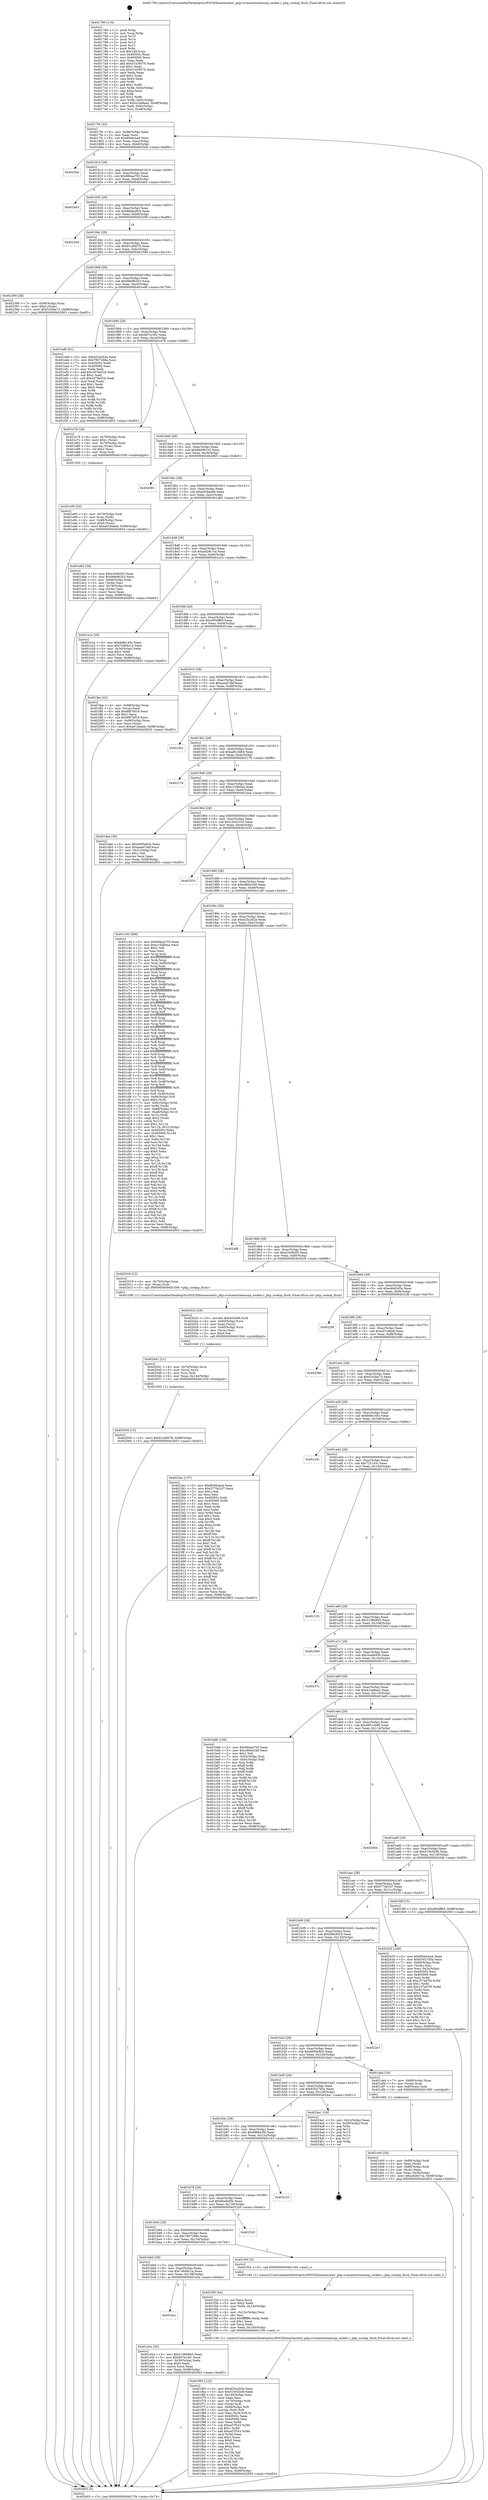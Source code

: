 digraph "0x401780" {
  label = "0x401780 (/mnt/c/Users/mathe/Desktop/tcc/POCII/binaries/extr_php-srcmainstreamsxp_socket.c_php_sockop_flush_Final-ollvm.out::main(0))"
  labelloc = "t"
  node[shape=record]

  Entry [label="",width=0.3,height=0.3,shape=circle,fillcolor=black,style=filled]
  "0x4017f4" [label="{
     0x4017f4 [32]\l
     | [instrs]\l
     &nbsp;&nbsp;0x4017f4 \<+6\>: mov -0x98(%rbp),%eax\l
     &nbsp;&nbsp;0x4017fa \<+2\>: mov %eax,%ecx\l
     &nbsp;&nbsp;0x4017fc \<+6\>: sub $0x8046cba4,%ecx\l
     &nbsp;&nbsp;0x401802 \<+6\>: mov %eax,-0xac(%rbp)\l
     &nbsp;&nbsp;0x401808 \<+6\>: mov %ecx,-0xb0(%rbp)\l
     &nbsp;&nbsp;0x40180e \<+6\>: je 00000000004025eb \<main+0xe6b\>\l
  }"]
  "0x4025eb" [label="{
     0x4025eb\l
  }", style=dashed]
  "0x401814" [label="{
     0x401814 [28]\l
     | [instrs]\l
     &nbsp;&nbsp;0x401814 \<+5\>: jmp 0000000000401819 \<main+0x99\>\l
     &nbsp;&nbsp;0x401819 \<+6\>: mov -0xac(%rbp),%eax\l
     &nbsp;&nbsp;0x40181f \<+5\>: sub $0x86baa755,%eax\l
     &nbsp;&nbsp;0x401824 \<+6\>: mov %eax,-0xb4(%rbp)\l
     &nbsp;&nbsp;0x40182a \<+6\>: je 00000000004024b3 \<main+0xd33\>\l
  }"]
  Exit [label="",width=0.3,height=0.3,shape=circle,fillcolor=black,style=filled,peripheries=2]
  "0x4024b3" [label="{
     0x4024b3\l
  }", style=dashed]
  "0x401830" [label="{
     0x401830 [28]\l
     | [instrs]\l
     &nbsp;&nbsp;0x401830 \<+5\>: jmp 0000000000401835 \<main+0xb5\>\l
     &nbsp;&nbsp;0x401835 \<+6\>: mov -0xac(%rbp),%eax\l
     &nbsp;&nbsp;0x40183b \<+5\>: sub $0x86dba004,%eax\l
     &nbsp;&nbsp;0x401840 \<+6\>: mov %eax,-0xb8(%rbp)\l
     &nbsp;&nbsp;0x401846 \<+6\>: je 0000000000402209 \<main+0xa89\>\l
  }"]
  "0x402056" [label="{
     0x402056 [15]\l
     | [instrs]\l
     &nbsp;&nbsp;0x402056 \<+10\>: movl $0x91cd0078,-0x98(%rbp)\l
     &nbsp;&nbsp;0x402060 \<+5\>: jmp 0000000000402603 \<main+0xe83\>\l
  }"]
  "0x402209" [label="{
     0x402209\l
  }", style=dashed]
  "0x40184c" [label="{
     0x40184c [28]\l
     | [instrs]\l
     &nbsp;&nbsp;0x40184c \<+5\>: jmp 0000000000401851 \<main+0xd1\>\l
     &nbsp;&nbsp;0x401851 \<+6\>: mov -0xac(%rbp),%eax\l
     &nbsp;&nbsp;0x401857 \<+5\>: sub $0x91cd0078,%eax\l
     &nbsp;&nbsp;0x40185c \<+6\>: mov %eax,-0xbc(%rbp)\l
     &nbsp;&nbsp;0x401862 \<+6\>: je 0000000000402390 \<main+0xc10\>\l
  }"]
  "0x402041" [label="{
     0x402041 [21]\l
     | [instrs]\l
     &nbsp;&nbsp;0x402041 \<+4\>: mov -0x70(%rbp),%rcx\l
     &nbsp;&nbsp;0x402045 \<+3\>: mov (%rcx),%rcx\l
     &nbsp;&nbsp;0x402048 \<+3\>: mov %rcx,%rdi\l
     &nbsp;&nbsp;0x40204b \<+6\>: mov %eax,-0x144(%rbp)\l
     &nbsp;&nbsp;0x402051 \<+5\>: call 0000000000401030 \<free@plt\>\l
     | [calls]\l
     &nbsp;&nbsp;0x401030 \{1\} (unknown)\l
  }"]
  "0x402390" [label="{
     0x402390 [28]\l
     | [instrs]\l
     &nbsp;&nbsp;0x402390 \<+7\>: mov -0x90(%rbp),%rax\l
     &nbsp;&nbsp;0x402397 \<+6\>: movl $0x0,(%rax)\l
     &nbsp;&nbsp;0x40239d \<+10\>: movl $0xf103ba73,-0x98(%rbp)\l
     &nbsp;&nbsp;0x4023a7 \<+5\>: jmp 0000000000402603 \<main+0xe83\>\l
  }"]
  "0x401868" [label="{
     0x401868 [28]\l
     | [instrs]\l
     &nbsp;&nbsp;0x401868 \<+5\>: jmp 000000000040186d \<main+0xed\>\l
     &nbsp;&nbsp;0x40186d \<+6\>: mov -0xac(%rbp),%eax\l
     &nbsp;&nbsp;0x401873 \<+5\>: sub $0x9bb9b203,%eax\l
     &nbsp;&nbsp;0x401878 \<+6\>: mov %eax,-0xc0(%rbp)\l
     &nbsp;&nbsp;0x40187e \<+6\>: je 0000000000401ed9 \<main+0x759\>\l
  }"]
  "0x402024" [label="{
     0x402024 [29]\l
     | [instrs]\l
     &nbsp;&nbsp;0x402024 \<+10\>: movabs $0x4030d6,%rdi\l
     &nbsp;&nbsp;0x40202e \<+4\>: mov -0x60(%rbp),%rcx\l
     &nbsp;&nbsp;0x402032 \<+2\>: mov %eax,(%rcx)\l
     &nbsp;&nbsp;0x402034 \<+4\>: mov -0x60(%rbp),%rcx\l
     &nbsp;&nbsp;0x402038 \<+2\>: mov (%rcx),%esi\l
     &nbsp;&nbsp;0x40203a \<+2\>: mov $0x0,%al\l
     &nbsp;&nbsp;0x40203c \<+5\>: call 0000000000401040 \<printf@plt\>\l
     | [calls]\l
     &nbsp;&nbsp;0x401040 \{1\} (unknown)\l
  }"]
  "0x401ed9" [label="{
     0x401ed9 [91]\l
     | [instrs]\l
     &nbsp;&nbsp;0x401ed9 \<+5\>: mov $0xd25a262e,%eax\l
     &nbsp;&nbsp;0x401ede \<+5\>: mov $0x7907288a,%ecx\l
     &nbsp;&nbsp;0x401ee3 \<+7\>: mov 0x40505c,%edx\l
     &nbsp;&nbsp;0x401eea \<+7\>: mov 0x405060,%esi\l
     &nbsp;&nbsp;0x401ef1 \<+2\>: mov %edx,%edi\l
     &nbsp;&nbsp;0x401ef3 \<+6\>: add $0x2d78a51b,%edi\l
     &nbsp;&nbsp;0x401ef9 \<+3\>: sub $0x1,%edi\l
     &nbsp;&nbsp;0x401efc \<+6\>: sub $0x2d78a51b,%edi\l
     &nbsp;&nbsp;0x401f02 \<+3\>: imul %edi,%edx\l
     &nbsp;&nbsp;0x401f05 \<+3\>: and $0x1,%edx\l
     &nbsp;&nbsp;0x401f08 \<+3\>: cmp $0x0,%edx\l
     &nbsp;&nbsp;0x401f0b \<+4\>: sete %r8b\l
     &nbsp;&nbsp;0x401f0f \<+3\>: cmp $0xa,%esi\l
     &nbsp;&nbsp;0x401f12 \<+4\>: setl %r9b\l
     &nbsp;&nbsp;0x401f16 \<+3\>: mov %r8b,%r10b\l
     &nbsp;&nbsp;0x401f19 \<+3\>: and %r9b,%r10b\l
     &nbsp;&nbsp;0x401f1c \<+3\>: xor %r9b,%r8b\l
     &nbsp;&nbsp;0x401f1f \<+3\>: or %r8b,%r10b\l
     &nbsp;&nbsp;0x401f22 \<+4\>: test $0x1,%r10b\l
     &nbsp;&nbsp;0x401f26 \<+3\>: cmovne %ecx,%eax\l
     &nbsp;&nbsp;0x401f29 \<+6\>: mov %eax,-0x98(%rbp)\l
     &nbsp;&nbsp;0x401f2f \<+5\>: jmp 0000000000402603 \<main+0xe83\>\l
  }"]
  "0x401884" [label="{
     0x401884 [28]\l
     | [instrs]\l
     &nbsp;&nbsp;0x401884 \<+5\>: jmp 0000000000401889 \<main+0x109\>\l
     &nbsp;&nbsp;0x401889 \<+6\>: mov -0xac(%rbp),%eax\l
     &nbsp;&nbsp;0x40188f \<+5\>: sub $0x9d7a14f1,%eax\l
     &nbsp;&nbsp;0x401894 \<+6\>: mov %eax,-0xc4(%rbp)\l
     &nbsp;&nbsp;0x40189a \<+6\>: je 0000000000401e78 \<main+0x6f8\>\l
  }"]
  "0x401f65" [label="{
     0x401f65 [122]\l
     | [instrs]\l
     &nbsp;&nbsp;0x401f65 \<+5\>: mov $0xd25a262e,%ecx\l
     &nbsp;&nbsp;0x401f6a \<+5\>: mov $0x519c02d9,%edx\l
     &nbsp;&nbsp;0x401f6f \<+6\>: mov -0x140(%rbp),%esi\l
     &nbsp;&nbsp;0x401f75 \<+3\>: imul %eax,%esi\l
     &nbsp;&nbsp;0x401f78 \<+4\>: mov -0x70(%rbp),%rdi\l
     &nbsp;&nbsp;0x401f7c \<+3\>: mov (%rdi),%rdi\l
     &nbsp;&nbsp;0x401f7f \<+4\>: mov -0x68(%rbp),%r8\l
     &nbsp;&nbsp;0x401f83 \<+3\>: movslq (%r8),%r8\l
     &nbsp;&nbsp;0x401f86 \<+4\>: mov %esi,(%rdi,%r8,4)\l
     &nbsp;&nbsp;0x401f8a \<+7\>: mov 0x40505c,%eax\l
     &nbsp;&nbsp;0x401f91 \<+7\>: mov 0x405060,%esi\l
     &nbsp;&nbsp;0x401f98 \<+3\>: mov %eax,%r9d\l
     &nbsp;&nbsp;0x401f9b \<+7\>: sub $0xed7f543,%r9d\l
     &nbsp;&nbsp;0x401fa2 \<+4\>: sub $0x1,%r9d\l
     &nbsp;&nbsp;0x401fa6 \<+7\>: add $0xed7f543,%r9d\l
     &nbsp;&nbsp;0x401fad \<+4\>: imul %r9d,%eax\l
     &nbsp;&nbsp;0x401fb1 \<+3\>: and $0x1,%eax\l
     &nbsp;&nbsp;0x401fb4 \<+3\>: cmp $0x0,%eax\l
     &nbsp;&nbsp;0x401fb7 \<+4\>: sete %r10b\l
     &nbsp;&nbsp;0x401fbb \<+3\>: cmp $0xa,%esi\l
     &nbsp;&nbsp;0x401fbe \<+4\>: setl %r11b\l
     &nbsp;&nbsp;0x401fc2 \<+3\>: mov %r10b,%bl\l
     &nbsp;&nbsp;0x401fc5 \<+3\>: and %r11b,%bl\l
     &nbsp;&nbsp;0x401fc8 \<+3\>: xor %r11b,%r10b\l
     &nbsp;&nbsp;0x401fcb \<+3\>: or %r10b,%bl\l
     &nbsp;&nbsp;0x401fce \<+3\>: test $0x1,%bl\l
     &nbsp;&nbsp;0x401fd1 \<+3\>: cmovne %edx,%ecx\l
     &nbsp;&nbsp;0x401fd4 \<+6\>: mov %ecx,-0x98(%rbp)\l
     &nbsp;&nbsp;0x401fda \<+5\>: jmp 0000000000402603 \<main+0xe83\>\l
  }"]
  "0x401e78" [label="{
     0x401e78 [29]\l
     | [instrs]\l
     &nbsp;&nbsp;0x401e78 \<+4\>: mov -0x78(%rbp),%rax\l
     &nbsp;&nbsp;0x401e7c \<+6\>: movl $0x1,(%rax)\l
     &nbsp;&nbsp;0x401e82 \<+4\>: mov -0x78(%rbp),%rax\l
     &nbsp;&nbsp;0x401e86 \<+3\>: movslq (%rax),%rax\l
     &nbsp;&nbsp;0x401e89 \<+4\>: shl $0x2,%rax\l
     &nbsp;&nbsp;0x401e8d \<+3\>: mov %rax,%rdi\l
     &nbsp;&nbsp;0x401e90 \<+5\>: call 0000000000401050 \<malloc@plt\>\l
     | [calls]\l
     &nbsp;&nbsp;0x401050 \{1\} (unknown)\l
  }"]
  "0x4018a0" [label="{
     0x4018a0 [28]\l
     | [instrs]\l
     &nbsp;&nbsp;0x4018a0 \<+5\>: jmp 00000000004018a5 \<main+0x125\>\l
     &nbsp;&nbsp;0x4018a5 \<+6\>: mov -0xac(%rbp),%eax\l
     &nbsp;&nbsp;0x4018ab \<+5\>: sub $0x9dd961e3,%eax\l
     &nbsp;&nbsp;0x4018b0 \<+6\>: mov %eax,-0xc8(%rbp)\l
     &nbsp;&nbsp;0x4018b6 \<+6\>: je 0000000000402065 \<main+0x8e5\>\l
  }"]
  "0x401f39" [label="{
     0x401f39 [44]\l
     | [instrs]\l
     &nbsp;&nbsp;0x401f39 \<+2\>: xor %ecx,%ecx\l
     &nbsp;&nbsp;0x401f3b \<+5\>: mov $0x2,%edx\l
     &nbsp;&nbsp;0x401f40 \<+6\>: mov %edx,-0x13c(%rbp)\l
     &nbsp;&nbsp;0x401f46 \<+1\>: cltd\l
     &nbsp;&nbsp;0x401f47 \<+6\>: mov -0x13c(%rbp),%esi\l
     &nbsp;&nbsp;0x401f4d \<+2\>: idiv %esi\l
     &nbsp;&nbsp;0x401f4f \<+6\>: imul $0xfffffffe,%edx,%edx\l
     &nbsp;&nbsp;0x401f55 \<+3\>: sub $0x1,%ecx\l
     &nbsp;&nbsp;0x401f58 \<+2\>: sub %ecx,%edx\l
     &nbsp;&nbsp;0x401f5a \<+6\>: mov %edx,-0x140(%rbp)\l
     &nbsp;&nbsp;0x401f60 \<+5\>: call 0000000000401160 \<next_i\>\l
     | [calls]\l
     &nbsp;&nbsp;0x401160 \{1\} (/mnt/c/Users/mathe/Desktop/tcc/POCII/binaries/extr_php-srcmainstreamsxp_socket.c_php_sockop_flush_Final-ollvm.out::next_i)\l
  }"]
  "0x402065" [label="{
     0x402065\l
  }", style=dashed]
  "0x4018bc" [label="{
     0x4018bc [28]\l
     | [instrs]\l
     &nbsp;&nbsp;0x4018bc \<+5\>: jmp 00000000004018c1 \<main+0x141\>\l
     &nbsp;&nbsp;0x4018c1 \<+6\>: mov -0xac(%rbp),%eax\l
     &nbsp;&nbsp;0x4018c7 \<+5\>: sub $0xa918aabb,%eax\l
     &nbsp;&nbsp;0x4018cc \<+6\>: mov %eax,-0xcc(%rbp)\l
     &nbsp;&nbsp;0x4018d2 \<+6\>: je 0000000000401eb5 \<main+0x735\>\l
  }"]
  "0x401e95" [label="{
     0x401e95 [32]\l
     | [instrs]\l
     &nbsp;&nbsp;0x401e95 \<+4\>: mov -0x70(%rbp),%rdi\l
     &nbsp;&nbsp;0x401e99 \<+3\>: mov %rax,(%rdi)\l
     &nbsp;&nbsp;0x401e9c \<+4\>: mov -0x68(%rbp),%rax\l
     &nbsp;&nbsp;0x401ea0 \<+6\>: movl $0x0,(%rax)\l
     &nbsp;&nbsp;0x401ea6 \<+10\>: movl $0xa918aabb,-0x98(%rbp)\l
     &nbsp;&nbsp;0x401eb0 \<+5\>: jmp 0000000000402603 \<main+0xe83\>\l
  }"]
  "0x401eb5" [label="{
     0x401eb5 [36]\l
     | [instrs]\l
     &nbsp;&nbsp;0x401eb5 \<+5\>: mov $0xe340b5f3,%eax\l
     &nbsp;&nbsp;0x401eba \<+5\>: mov $0x9bb9b203,%ecx\l
     &nbsp;&nbsp;0x401ebf \<+4\>: mov -0x68(%rbp),%rdx\l
     &nbsp;&nbsp;0x401ec3 \<+2\>: mov (%rdx),%esi\l
     &nbsp;&nbsp;0x401ec5 \<+4\>: mov -0x78(%rbp),%rdx\l
     &nbsp;&nbsp;0x401ec9 \<+2\>: cmp (%rdx),%esi\l
     &nbsp;&nbsp;0x401ecb \<+3\>: cmovl %ecx,%eax\l
     &nbsp;&nbsp;0x401ece \<+6\>: mov %eax,-0x98(%rbp)\l
     &nbsp;&nbsp;0x401ed4 \<+5\>: jmp 0000000000402603 \<main+0xe83\>\l
  }"]
  "0x4018d8" [label="{
     0x4018d8 [28]\l
     | [instrs]\l
     &nbsp;&nbsp;0x4018d8 \<+5\>: jmp 00000000004018dd \<main+0x15d\>\l
     &nbsp;&nbsp;0x4018dd \<+6\>: mov -0xac(%rbp),%eax\l
     &nbsp;&nbsp;0x4018e3 \<+5\>: sub $0xa929c7ce,%eax\l
     &nbsp;&nbsp;0x4018e8 \<+6\>: mov %eax,-0xd0(%rbp)\l
     &nbsp;&nbsp;0x4018ee \<+6\>: je 0000000000401e1e \<main+0x69e\>\l
  }"]
  "0x401bcc" [label="{
     0x401bcc\l
  }", style=dashed]
  "0x401e1e" [label="{
     0x401e1e [30]\l
     | [instrs]\l
     &nbsp;&nbsp;0x401e1e \<+5\>: mov $0xfe8b145c,%eax\l
     &nbsp;&nbsp;0x401e23 \<+5\>: mov $0x7eb06c1a,%ecx\l
     &nbsp;&nbsp;0x401e28 \<+3\>: mov -0x30(%rbp),%edx\l
     &nbsp;&nbsp;0x401e2b \<+3\>: cmp $0x1,%edx\l
     &nbsp;&nbsp;0x401e2e \<+3\>: cmovl %ecx,%eax\l
     &nbsp;&nbsp;0x401e31 \<+6\>: mov %eax,-0x98(%rbp)\l
     &nbsp;&nbsp;0x401e37 \<+5\>: jmp 0000000000402603 \<main+0xe83\>\l
  }"]
  "0x4018f4" [label="{
     0x4018f4 [28]\l
     | [instrs]\l
     &nbsp;&nbsp;0x4018f4 \<+5\>: jmp 00000000004018f9 \<main+0x179\>\l
     &nbsp;&nbsp;0x4018f9 \<+6\>: mov -0xac(%rbp),%eax\l
     &nbsp;&nbsp;0x4018ff \<+5\>: sub $0xa95dffb5,%eax\l
     &nbsp;&nbsp;0x401904 \<+6\>: mov %eax,-0xd4(%rbp)\l
     &nbsp;&nbsp;0x40190a \<+6\>: je 0000000000401fee \<main+0x86e\>\l
  }"]
  "0x401e5a" [label="{
     0x401e5a [30]\l
     | [instrs]\l
     &nbsp;&nbsp;0x401e5a \<+5\>: mov $0x21966845,%eax\l
     &nbsp;&nbsp;0x401e5f \<+5\>: mov $0x9d7a14f1,%ecx\l
     &nbsp;&nbsp;0x401e64 \<+3\>: mov -0x30(%rbp),%edx\l
     &nbsp;&nbsp;0x401e67 \<+3\>: cmp $0x0,%edx\l
     &nbsp;&nbsp;0x401e6a \<+3\>: cmove %ecx,%eax\l
     &nbsp;&nbsp;0x401e6d \<+6\>: mov %eax,-0x98(%rbp)\l
     &nbsp;&nbsp;0x401e73 \<+5\>: jmp 0000000000402603 \<main+0xe83\>\l
  }"]
  "0x401fee" [label="{
     0x401fee [42]\l
     | [instrs]\l
     &nbsp;&nbsp;0x401fee \<+4\>: mov -0x68(%rbp),%rax\l
     &nbsp;&nbsp;0x401ff2 \<+2\>: mov (%rax),%ecx\l
     &nbsp;&nbsp;0x401ff4 \<+6\>: add $0x8f976f19,%ecx\l
     &nbsp;&nbsp;0x401ffa \<+3\>: add $0x1,%ecx\l
     &nbsp;&nbsp;0x401ffd \<+6\>: sub $0x8f976f19,%ecx\l
     &nbsp;&nbsp;0x402003 \<+4\>: mov -0x68(%rbp),%rax\l
     &nbsp;&nbsp;0x402007 \<+2\>: mov %ecx,(%rax)\l
     &nbsp;&nbsp;0x402009 \<+10\>: movl $0xa918aabb,-0x98(%rbp)\l
     &nbsp;&nbsp;0x402013 \<+5\>: jmp 0000000000402603 \<main+0xe83\>\l
  }"]
  "0x401910" [label="{
     0x401910 [28]\l
     | [instrs]\l
     &nbsp;&nbsp;0x401910 \<+5\>: jmp 0000000000401915 \<main+0x195\>\l
     &nbsp;&nbsp;0x401915 \<+6\>: mov -0xac(%rbp),%eax\l
     &nbsp;&nbsp;0x40191b \<+5\>: sub $0xaaed7abf,%eax\l
     &nbsp;&nbsp;0x401920 \<+6\>: mov %eax,-0xd8(%rbp)\l
     &nbsp;&nbsp;0x401926 \<+6\>: je 0000000000401dcc \<main+0x64c\>\l
  }"]
  "0x401bb0" [label="{
     0x401bb0 [28]\l
     | [instrs]\l
     &nbsp;&nbsp;0x401bb0 \<+5\>: jmp 0000000000401bb5 \<main+0x435\>\l
     &nbsp;&nbsp;0x401bb5 \<+6\>: mov -0xac(%rbp),%eax\l
     &nbsp;&nbsp;0x401bbb \<+5\>: sub $0x7eb06c1a,%eax\l
     &nbsp;&nbsp;0x401bc0 \<+6\>: mov %eax,-0x138(%rbp)\l
     &nbsp;&nbsp;0x401bc6 \<+6\>: je 0000000000401e5a \<main+0x6da\>\l
  }"]
  "0x401dcc" [label="{
     0x401dcc\l
  }", style=dashed]
  "0x40192c" [label="{
     0x40192c [28]\l
     | [instrs]\l
     &nbsp;&nbsp;0x40192c \<+5\>: jmp 0000000000401931 \<main+0x1b1\>\l
     &nbsp;&nbsp;0x401931 \<+6\>: mov -0xac(%rbp),%eax\l
     &nbsp;&nbsp;0x401937 \<+5\>: sub $0xadb1fd64,%eax\l
     &nbsp;&nbsp;0x40193c \<+6\>: mov %eax,-0xdc(%rbp)\l
     &nbsp;&nbsp;0x401942 \<+6\>: je 0000000000402176 \<main+0x9f6\>\l
  }"]
  "0x401f34" [label="{
     0x401f34 [5]\l
     | [instrs]\l
     &nbsp;&nbsp;0x401f34 \<+5\>: call 0000000000401160 \<next_i\>\l
     | [calls]\l
     &nbsp;&nbsp;0x401160 \{1\} (/mnt/c/Users/mathe/Desktop/tcc/POCII/binaries/extr_php-srcmainstreamsxp_socket.c_php_sockop_flush_Final-ollvm.out::next_i)\l
  }"]
  "0x402176" [label="{
     0x402176\l
  }", style=dashed]
  "0x401948" [label="{
     0x401948 [28]\l
     | [instrs]\l
     &nbsp;&nbsp;0x401948 \<+5\>: jmp 000000000040194d \<main+0x1cd\>\l
     &nbsp;&nbsp;0x40194d \<+6\>: mov -0xac(%rbp),%eax\l
     &nbsp;&nbsp;0x401953 \<+5\>: sub $0xc15db0aa,%eax\l
     &nbsp;&nbsp;0x401958 \<+6\>: mov %eax,-0xe0(%rbp)\l
     &nbsp;&nbsp;0x40195e \<+6\>: je 0000000000401dae \<main+0x62e\>\l
  }"]
  "0x401b94" [label="{
     0x401b94 [28]\l
     | [instrs]\l
     &nbsp;&nbsp;0x401b94 \<+5\>: jmp 0000000000401b99 \<main+0x419\>\l
     &nbsp;&nbsp;0x401b99 \<+6\>: mov -0xac(%rbp),%eax\l
     &nbsp;&nbsp;0x401b9f \<+5\>: sub $0x7907288a,%eax\l
     &nbsp;&nbsp;0x401ba4 \<+6\>: mov %eax,-0x134(%rbp)\l
     &nbsp;&nbsp;0x401baa \<+6\>: je 0000000000401f34 \<main+0x7b4\>\l
  }"]
  "0x401dae" [label="{
     0x401dae [30]\l
     | [instrs]\l
     &nbsp;&nbsp;0x401dae \<+5\>: mov $0x6095e8c0,%eax\l
     &nbsp;&nbsp;0x401db3 \<+5\>: mov $0xaaed7abf,%ecx\l
     &nbsp;&nbsp;0x401db8 \<+3\>: mov -0x31(%rbp),%dl\l
     &nbsp;&nbsp;0x401dbb \<+3\>: test $0x1,%dl\l
     &nbsp;&nbsp;0x401dbe \<+3\>: cmovne %ecx,%eax\l
     &nbsp;&nbsp;0x401dc1 \<+6\>: mov %eax,-0x98(%rbp)\l
     &nbsp;&nbsp;0x401dc7 \<+5\>: jmp 0000000000402603 \<main+0xe83\>\l
  }"]
  "0x401964" [label="{
     0x401964 [28]\l
     | [instrs]\l
     &nbsp;&nbsp;0x401964 \<+5\>: jmp 0000000000401969 \<main+0x1e9\>\l
     &nbsp;&nbsp;0x401969 \<+6\>: mov -0xac(%rbp),%eax\l
     &nbsp;&nbsp;0x40196f \<+5\>: sub $0xc3e521b5,%eax\l
     &nbsp;&nbsp;0x401974 \<+6\>: mov %eax,-0xe4(%rbp)\l
     &nbsp;&nbsp;0x40197a \<+6\>: je 0000000000402553 \<main+0xdd3\>\l
  }"]
  "0x402320" [label="{
     0x402320\l
  }", style=dashed]
  "0x402553" [label="{
     0x402553\l
  }", style=dashed]
  "0x401980" [label="{
     0x401980 [28]\l
     | [instrs]\l
     &nbsp;&nbsp;0x401980 \<+5\>: jmp 0000000000401985 \<main+0x205\>\l
     &nbsp;&nbsp;0x401985 \<+6\>: mov -0xac(%rbp),%eax\l
     &nbsp;&nbsp;0x40198b \<+5\>: sub $0xc860a348,%eax\l
     &nbsp;&nbsp;0x401990 \<+6\>: mov %eax,-0xe8(%rbp)\l
     &nbsp;&nbsp;0x401996 \<+6\>: je 0000000000401c40 \<main+0x4c0\>\l
  }"]
  "0x401b78" [label="{
     0x401b78 [28]\l
     | [instrs]\l
     &nbsp;&nbsp;0x401b78 \<+5\>: jmp 0000000000401b7d \<main+0x3fd\>\l
     &nbsp;&nbsp;0x401b7d \<+6\>: mov -0xac(%rbp),%eax\l
     &nbsp;&nbsp;0x401b83 \<+5\>: sub $0x6be9af5e,%eax\l
     &nbsp;&nbsp;0x401b88 \<+6\>: mov %eax,-0x130(%rbp)\l
     &nbsp;&nbsp;0x401b8e \<+6\>: je 0000000000402320 \<main+0xba0\>\l
  }"]
  "0x401c40" [label="{
     0x401c40 [366]\l
     | [instrs]\l
     &nbsp;&nbsp;0x401c40 \<+5\>: mov $0x86baa755,%eax\l
     &nbsp;&nbsp;0x401c45 \<+5\>: mov $0xc15db0aa,%ecx\l
     &nbsp;&nbsp;0x401c4a \<+2\>: mov $0x1,%dl\l
     &nbsp;&nbsp;0x401c4c \<+2\>: xor %esi,%esi\l
     &nbsp;&nbsp;0x401c4e \<+3\>: mov %rsp,%rdi\l
     &nbsp;&nbsp;0x401c51 \<+4\>: add $0xfffffffffffffff0,%rdi\l
     &nbsp;&nbsp;0x401c55 \<+3\>: mov %rdi,%rsp\l
     &nbsp;&nbsp;0x401c58 \<+7\>: mov %rdi,-0x90(%rbp)\l
     &nbsp;&nbsp;0x401c5f \<+3\>: mov %rsp,%rdi\l
     &nbsp;&nbsp;0x401c62 \<+4\>: add $0xfffffffffffffff0,%rdi\l
     &nbsp;&nbsp;0x401c66 \<+3\>: mov %rdi,%rsp\l
     &nbsp;&nbsp;0x401c69 \<+3\>: mov %rsp,%r8\l
     &nbsp;&nbsp;0x401c6c \<+4\>: add $0xfffffffffffffff0,%r8\l
     &nbsp;&nbsp;0x401c70 \<+3\>: mov %r8,%rsp\l
     &nbsp;&nbsp;0x401c73 \<+7\>: mov %r8,-0x88(%rbp)\l
     &nbsp;&nbsp;0x401c7a \<+3\>: mov %rsp,%r8\l
     &nbsp;&nbsp;0x401c7d \<+4\>: add $0xfffffffffffffff0,%r8\l
     &nbsp;&nbsp;0x401c81 \<+3\>: mov %r8,%rsp\l
     &nbsp;&nbsp;0x401c84 \<+4\>: mov %r8,-0x80(%rbp)\l
     &nbsp;&nbsp;0x401c88 \<+3\>: mov %rsp,%r8\l
     &nbsp;&nbsp;0x401c8b \<+4\>: add $0xfffffffffffffff0,%r8\l
     &nbsp;&nbsp;0x401c8f \<+3\>: mov %r8,%rsp\l
     &nbsp;&nbsp;0x401c92 \<+4\>: mov %r8,-0x78(%rbp)\l
     &nbsp;&nbsp;0x401c96 \<+3\>: mov %rsp,%r8\l
     &nbsp;&nbsp;0x401c99 \<+4\>: add $0xfffffffffffffff0,%r8\l
     &nbsp;&nbsp;0x401c9d \<+3\>: mov %r8,%rsp\l
     &nbsp;&nbsp;0x401ca0 \<+4\>: mov %r8,-0x70(%rbp)\l
     &nbsp;&nbsp;0x401ca4 \<+3\>: mov %rsp,%r8\l
     &nbsp;&nbsp;0x401ca7 \<+4\>: add $0xfffffffffffffff0,%r8\l
     &nbsp;&nbsp;0x401cab \<+3\>: mov %r8,%rsp\l
     &nbsp;&nbsp;0x401cae \<+4\>: mov %r8,-0x68(%rbp)\l
     &nbsp;&nbsp;0x401cb2 \<+3\>: mov %rsp,%r8\l
     &nbsp;&nbsp;0x401cb5 \<+4\>: add $0xfffffffffffffff0,%r8\l
     &nbsp;&nbsp;0x401cb9 \<+3\>: mov %r8,%rsp\l
     &nbsp;&nbsp;0x401cbc \<+4\>: mov %r8,-0x60(%rbp)\l
     &nbsp;&nbsp;0x401cc0 \<+3\>: mov %rsp,%r8\l
     &nbsp;&nbsp;0x401cc3 \<+4\>: add $0xfffffffffffffff0,%r8\l
     &nbsp;&nbsp;0x401cc7 \<+3\>: mov %r8,%rsp\l
     &nbsp;&nbsp;0x401cca \<+4\>: mov %r8,-0x58(%rbp)\l
     &nbsp;&nbsp;0x401cce \<+3\>: mov %rsp,%r8\l
     &nbsp;&nbsp;0x401cd1 \<+4\>: add $0xfffffffffffffff0,%r8\l
     &nbsp;&nbsp;0x401cd5 \<+3\>: mov %r8,%rsp\l
     &nbsp;&nbsp;0x401cd8 \<+4\>: mov %r8,-0x50(%rbp)\l
     &nbsp;&nbsp;0x401cdc \<+3\>: mov %rsp,%r8\l
     &nbsp;&nbsp;0x401cdf \<+4\>: add $0xfffffffffffffff0,%r8\l
     &nbsp;&nbsp;0x401ce3 \<+3\>: mov %r8,%rsp\l
     &nbsp;&nbsp;0x401ce6 \<+4\>: mov %r8,-0x48(%rbp)\l
     &nbsp;&nbsp;0x401cea \<+3\>: mov %rsp,%r8\l
     &nbsp;&nbsp;0x401ced \<+4\>: add $0xfffffffffffffff0,%r8\l
     &nbsp;&nbsp;0x401cf1 \<+3\>: mov %r8,%rsp\l
     &nbsp;&nbsp;0x401cf4 \<+4\>: mov %r8,-0x40(%rbp)\l
     &nbsp;&nbsp;0x401cf8 \<+7\>: mov -0x90(%rbp),%r8\l
     &nbsp;&nbsp;0x401cff \<+7\>: movl $0x0,(%r8)\l
     &nbsp;&nbsp;0x401d06 \<+7\>: mov -0x9c(%rbp),%r9d\l
     &nbsp;&nbsp;0x401d0d \<+3\>: mov %r9d,(%rdi)\l
     &nbsp;&nbsp;0x401d10 \<+7\>: mov -0x88(%rbp),%r8\l
     &nbsp;&nbsp;0x401d17 \<+7\>: mov -0xa8(%rbp),%r10\l
     &nbsp;&nbsp;0x401d1e \<+3\>: mov %r10,(%r8)\l
     &nbsp;&nbsp;0x401d21 \<+3\>: cmpl $0x2,(%rdi)\l
     &nbsp;&nbsp;0x401d24 \<+4\>: setne %r11b\l
     &nbsp;&nbsp;0x401d28 \<+4\>: and $0x1,%r11b\l
     &nbsp;&nbsp;0x401d2c \<+4\>: mov %r11b,-0x31(%rbp)\l
     &nbsp;&nbsp;0x401d30 \<+7\>: mov 0x40505c,%ebx\l
     &nbsp;&nbsp;0x401d37 \<+8\>: mov 0x405060,%r14d\l
     &nbsp;&nbsp;0x401d3f \<+3\>: sub $0x1,%esi\l
     &nbsp;&nbsp;0x401d42 \<+3\>: mov %ebx,%r15d\l
     &nbsp;&nbsp;0x401d45 \<+3\>: add %esi,%r15d\l
     &nbsp;&nbsp;0x401d48 \<+4\>: imul %r15d,%ebx\l
     &nbsp;&nbsp;0x401d4c \<+3\>: and $0x1,%ebx\l
     &nbsp;&nbsp;0x401d4f \<+3\>: cmp $0x0,%ebx\l
     &nbsp;&nbsp;0x401d52 \<+4\>: sete %r11b\l
     &nbsp;&nbsp;0x401d56 \<+4\>: cmp $0xa,%r14d\l
     &nbsp;&nbsp;0x401d5a \<+4\>: setl %r12b\l
     &nbsp;&nbsp;0x401d5e \<+3\>: mov %r11b,%r13b\l
     &nbsp;&nbsp;0x401d61 \<+4\>: xor $0xff,%r13b\l
     &nbsp;&nbsp;0x401d65 \<+3\>: mov %r12b,%sil\l
     &nbsp;&nbsp;0x401d68 \<+4\>: xor $0xff,%sil\l
     &nbsp;&nbsp;0x401d6c \<+3\>: xor $0x0,%dl\l
     &nbsp;&nbsp;0x401d6f \<+3\>: mov %r13b,%dil\l
     &nbsp;&nbsp;0x401d72 \<+4\>: and $0x0,%dil\l
     &nbsp;&nbsp;0x401d76 \<+3\>: and %dl,%r11b\l
     &nbsp;&nbsp;0x401d79 \<+3\>: mov %sil,%r8b\l
     &nbsp;&nbsp;0x401d7c \<+4\>: and $0x0,%r8b\l
     &nbsp;&nbsp;0x401d80 \<+3\>: and %dl,%r12b\l
     &nbsp;&nbsp;0x401d83 \<+3\>: or %r11b,%dil\l
     &nbsp;&nbsp;0x401d86 \<+3\>: or %r12b,%r8b\l
     &nbsp;&nbsp;0x401d89 \<+3\>: xor %r8b,%dil\l
     &nbsp;&nbsp;0x401d8c \<+3\>: or %sil,%r13b\l
     &nbsp;&nbsp;0x401d8f \<+4\>: xor $0xff,%r13b\l
     &nbsp;&nbsp;0x401d93 \<+3\>: or $0x0,%dl\l
     &nbsp;&nbsp;0x401d96 \<+3\>: and %dl,%r13b\l
     &nbsp;&nbsp;0x401d99 \<+3\>: or %r13b,%dil\l
     &nbsp;&nbsp;0x401d9c \<+4\>: test $0x1,%dil\l
     &nbsp;&nbsp;0x401da0 \<+3\>: cmovne %ecx,%eax\l
     &nbsp;&nbsp;0x401da3 \<+6\>: mov %eax,-0x98(%rbp)\l
     &nbsp;&nbsp;0x401da9 \<+5\>: jmp 0000000000402603 \<main+0xe83\>\l
  }"]
  "0x40199c" [label="{
     0x40199c [28]\l
     | [instrs]\l
     &nbsp;&nbsp;0x40199c \<+5\>: jmp 00000000004019a1 \<main+0x221\>\l
     &nbsp;&nbsp;0x4019a1 \<+6\>: mov -0xac(%rbp),%eax\l
     &nbsp;&nbsp;0x4019a7 \<+5\>: sub $0xd25a262e,%eax\l
     &nbsp;&nbsp;0x4019ac \<+6\>: mov %eax,-0xec(%rbp)\l
     &nbsp;&nbsp;0x4019b2 \<+6\>: je 00000000004024f8 \<main+0xd78\>\l
  }"]
  "0x402143" [label="{
     0x402143\l
  }", style=dashed]
  "0x4024f8" [label="{
     0x4024f8\l
  }", style=dashed]
  "0x4019b8" [label="{
     0x4019b8 [28]\l
     | [instrs]\l
     &nbsp;&nbsp;0x4019b8 \<+5\>: jmp 00000000004019bd \<main+0x23d\>\l
     &nbsp;&nbsp;0x4019bd \<+6\>: mov -0xac(%rbp),%eax\l
     &nbsp;&nbsp;0x4019c3 \<+5\>: sub $0xe340b5f3,%eax\l
     &nbsp;&nbsp;0x4019c8 \<+6\>: mov %eax,-0xf0(%rbp)\l
     &nbsp;&nbsp;0x4019ce \<+6\>: je 0000000000402018 \<main+0x898\>\l
  }"]
  "0x401b5c" [label="{
     0x401b5c [28]\l
     | [instrs]\l
     &nbsp;&nbsp;0x401b5c \<+5\>: jmp 0000000000401b61 \<main+0x3e1\>\l
     &nbsp;&nbsp;0x401b61 \<+6\>: mov -0xac(%rbp),%eax\l
     &nbsp;&nbsp;0x401b67 \<+5\>: sub $0x68f843f4,%eax\l
     &nbsp;&nbsp;0x401b6c \<+6\>: mov %eax,-0x12c(%rbp)\l
     &nbsp;&nbsp;0x401b72 \<+6\>: je 0000000000402143 \<main+0x9c3\>\l
  }"]
  "0x402018" [label="{
     0x402018 [12]\l
     | [instrs]\l
     &nbsp;&nbsp;0x402018 \<+4\>: mov -0x70(%rbp),%rax\l
     &nbsp;&nbsp;0x40201c \<+3\>: mov (%rax),%rdi\l
     &nbsp;&nbsp;0x40201f \<+5\>: call 0000000000401590 \<php_sockop_flush\>\l
     | [calls]\l
     &nbsp;&nbsp;0x401590 \{1\} (/mnt/c/Users/mathe/Desktop/tcc/POCII/binaries/extr_php-srcmainstreamsxp_socket.c_php_sockop_flush_Final-ollvm.out::php_sockop_flush)\l
  }"]
  "0x4019d4" [label="{
     0x4019d4 [28]\l
     | [instrs]\l
     &nbsp;&nbsp;0x4019d4 \<+5\>: jmp 00000000004019d9 \<main+0x259\>\l
     &nbsp;&nbsp;0x4019d9 \<+6\>: mov -0xac(%rbp),%eax\l
     &nbsp;&nbsp;0x4019df \<+5\>: sub $0xe4b62d2a,%eax\l
     &nbsp;&nbsp;0x4019e4 \<+6\>: mov %eax,-0xf4(%rbp)\l
     &nbsp;&nbsp;0x4019ea \<+6\>: je 00000000004022f6 \<main+0xb76\>\l
  }"]
  "0x4024a1" [label="{
     0x4024a1 [18]\l
     | [instrs]\l
     &nbsp;&nbsp;0x4024a1 \<+3\>: mov -0x2c(%rbp),%eax\l
     &nbsp;&nbsp;0x4024a4 \<+4\>: lea -0x28(%rbp),%rsp\l
     &nbsp;&nbsp;0x4024a8 \<+1\>: pop %rbx\l
     &nbsp;&nbsp;0x4024a9 \<+2\>: pop %r12\l
     &nbsp;&nbsp;0x4024ab \<+2\>: pop %r13\l
     &nbsp;&nbsp;0x4024ad \<+2\>: pop %r14\l
     &nbsp;&nbsp;0x4024af \<+2\>: pop %r15\l
     &nbsp;&nbsp;0x4024b1 \<+1\>: pop %rbp\l
     &nbsp;&nbsp;0x4024b2 \<+1\>: ret\l
  }"]
  "0x4022f6" [label="{
     0x4022f6\l
  }", style=dashed]
  "0x4019f0" [label="{
     0x4019f0 [28]\l
     | [instrs]\l
     &nbsp;&nbsp;0x4019f0 \<+5\>: jmp 00000000004019f5 \<main+0x275\>\l
     &nbsp;&nbsp;0x4019f5 \<+6\>: mov -0xac(%rbp),%eax\l
     &nbsp;&nbsp;0x4019fb \<+5\>: sub $0xed7c9ba9,%eax\l
     &nbsp;&nbsp;0x401a00 \<+6\>: mov %eax,-0xf8(%rbp)\l
     &nbsp;&nbsp;0x401a06 \<+6\>: je 0000000000402590 \<main+0xe10\>\l
  }"]
  "0x401e00" [label="{
     0x401e00 [30]\l
     | [instrs]\l
     &nbsp;&nbsp;0x401e00 \<+4\>: mov -0x80(%rbp),%rdi\l
     &nbsp;&nbsp;0x401e04 \<+2\>: mov %eax,(%rdi)\l
     &nbsp;&nbsp;0x401e06 \<+4\>: mov -0x80(%rbp),%rdi\l
     &nbsp;&nbsp;0x401e0a \<+2\>: mov (%rdi),%eax\l
     &nbsp;&nbsp;0x401e0c \<+3\>: mov %eax,-0x30(%rbp)\l
     &nbsp;&nbsp;0x401e0f \<+10\>: movl $0xa929c7ce,-0x98(%rbp)\l
     &nbsp;&nbsp;0x401e19 \<+5\>: jmp 0000000000402603 \<main+0xe83\>\l
  }"]
  "0x402590" [label="{
     0x402590\l
  }", style=dashed]
  "0x401a0c" [label="{
     0x401a0c [28]\l
     | [instrs]\l
     &nbsp;&nbsp;0x401a0c \<+5\>: jmp 0000000000401a11 \<main+0x291\>\l
     &nbsp;&nbsp;0x401a11 \<+6\>: mov -0xac(%rbp),%eax\l
     &nbsp;&nbsp;0x401a17 \<+5\>: sub $0xf103ba73,%eax\l
     &nbsp;&nbsp;0x401a1c \<+6\>: mov %eax,-0xfc(%rbp)\l
     &nbsp;&nbsp;0x401a22 \<+6\>: je 00000000004023ac \<main+0xc2c\>\l
  }"]
  "0x401b40" [label="{
     0x401b40 [28]\l
     | [instrs]\l
     &nbsp;&nbsp;0x401b40 \<+5\>: jmp 0000000000401b45 \<main+0x3c5\>\l
     &nbsp;&nbsp;0x401b45 \<+6\>: mov -0xac(%rbp),%eax\l
     &nbsp;&nbsp;0x401b4b \<+5\>: sub $0x63027d5a,%eax\l
     &nbsp;&nbsp;0x401b50 \<+6\>: mov %eax,-0x128(%rbp)\l
     &nbsp;&nbsp;0x401b56 \<+6\>: je 00000000004024a1 \<main+0xd21\>\l
  }"]
  "0x4023ac" [label="{
     0x4023ac [137]\l
     | [instrs]\l
     &nbsp;&nbsp;0x4023ac \<+5\>: mov $0x8046cba4,%eax\l
     &nbsp;&nbsp;0x4023b1 \<+5\>: mov $0x5770d1d7,%ecx\l
     &nbsp;&nbsp;0x4023b6 \<+2\>: mov $0x1,%dl\l
     &nbsp;&nbsp;0x4023b8 \<+2\>: xor %esi,%esi\l
     &nbsp;&nbsp;0x4023ba \<+7\>: mov 0x40505c,%edi\l
     &nbsp;&nbsp;0x4023c1 \<+8\>: mov 0x405060,%r8d\l
     &nbsp;&nbsp;0x4023c9 \<+3\>: sub $0x1,%esi\l
     &nbsp;&nbsp;0x4023cc \<+3\>: mov %edi,%r9d\l
     &nbsp;&nbsp;0x4023cf \<+3\>: add %esi,%r9d\l
     &nbsp;&nbsp;0x4023d2 \<+4\>: imul %r9d,%edi\l
     &nbsp;&nbsp;0x4023d6 \<+3\>: and $0x1,%edi\l
     &nbsp;&nbsp;0x4023d9 \<+3\>: cmp $0x0,%edi\l
     &nbsp;&nbsp;0x4023dc \<+4\>: sete %r10b\l
     &nbsp;&nbsp;0x4023e0 \<+4\>: cmp $0xa,%r8d\l
     &nbsp;&nbsp;0x4023e4 \<+4\>: setl %r11b\l
     &nbsp;&nbsp;0x4023e8 \<+3\>: mov %r10b,%bl\l
     &nbsp;&nbsp;0x4023eb \<+3\>: xor $0xff,%bl\l
     &nbsp;&nbsp;0x4023ee \<+3\>: mov %r11b,%r14b\l
     &nbsp;&nbsp;0x4023f1 \<+4\>: xor $0xff,%r14b\l
     &nbsp;&nbsp;0x4023f5 \<+3\>: xor $0x1,%dl\l
     &nbsp;&nbsp;0x4023f8 \<+3\>: mov %bl,%r15b\l
     &nbsp;&nbsp;0x4023fb \<+4\>: and $0xff,%r15b\l
     &nbsp;&nbsp;0x4023ff \<+3\>: and %dl,%r10b\l
     &nbsp;&nbsp;0x402402 \<+3\>: mov %r14b,%r12b\l
     &nbsp;&nbsp;0x402405 \<+4\>: and $0xff,%r12b\l
     &nbsp;&nbsp;0x402409 \<+3\>: and %dl,%r11b\l
     &nbsp;&nbsp;0x40240c \<+3\>: or %r10b,%r15b\l
     &nbsp;&nbsp;0x40240f \<+3\>: or %r11b,%r12b\l
     &nbsp;&nbsp;0x402412 \<+3\>: xor %r12b,%r15b\l
     &nbsp;&nbsp;0x402415 \<+3\>: or %r14b,%bl\l
     &nbsp;&nbsp;0x402418 \<+3\>: xor $0xff,%bl\l
     &nbsp;&nbsp;0x40241b \<+3\>: or $0x1,%dl\l
     &nbsp;&nbsp;0x40241e \<+2\>: and %dl,%bl\l
     &nbsp;&nbsp;0x402420 \<+3\>: or %bl,%r15b\l
     &nbsp;&nbsp;0x402423 \<+4\>: test $0x1,%r15b\l
     &nbsp;&nbsp;0x402427 \<+3\>: cmovne %ecx,%eax\l
     &nbsp;&nbsp;0x40242a \<+6\>: mov %eax,-0x98(%rbp)\l
     &nbsp;&nbsp;0x402430 \<+5\>: jmp 0000000000402603 \<main+0xe83\>\l
  }"]
  "0x401a28" [label="{
     0x401a28 [28]\l
     | [instrs]\l
     &nbsp;&nbsp;0x401a28 \<+5\>: jmp 0000000000401a2d \<main+0x2ad\>\l
     &nbsp;&nbsp;0x401a2d \<+6\>: mov -0xac(%rbp),%eax\l
     &nbsp;&nbsp;0x401a33 \<+5\>: sub $0xfe8b145c,%eax\l
     &nbsp;&nbsp;0x401a38 \<+6\>: mov %eax,-0x100(%rbp)\l
     &nbsp;&nbsp;0x401a3e \<+6\>: je 0000000000401e3c \<main+0x6bc\>\l
  }"]
  "0x401ded" [label="{
     0x401ded [19]\l
     | [instrs]\l
     &nbsp;&nbsp;0x401ded \<+7\>: mov -0x88(%rbp),%rax\l
     &nbsp;&nbsp;0x401df4 \<+3\>: mov (%rax),%rax\l
     &nbsp;&nbsp;0x401df7 \<+4\>: mov 0x8(%rax),%rdi\l
     &nbsp;&nbsp;0x401dfb \<+5\>: call 0000000000401060 \<atoi@plt\>\l
     | [calls]\l
     &nbsp;&nbsp;0x401060 \{1\} (unknown)\l
  }"]
  "0x401e3c" [label="{
     0x401e3c\l
  }", style=dashed]
  "0x401a44" [label="{
     0x401a44 [28]\l
     | [instrs]\l
     &nbsp;&nbsp;0x401a44 \<+5\>: jmp 0000000000401a49 \<main+0x2c9\>\l
     &nbsp;&nbsp;0x401a49 \<+6\>: mov -0xac(%rbp),%eax\l
     &nbsp;&nbsp;0x401a4f \<+5\>: sub $0x722145c,%eax\l
     &nbsp;&nbsp;0x401a54 \<+6\>: mov %eax,-0x104(%rbp)\l
     &nbsp;&nbsp;0x401a5a \<+6\>: je 0000000000402152 \<main+0x9d2\>\l
  }"]
  "0x401b24" [label="{
     0x401b24 [28]\l
     | [instrs]\l
     &nbsp;&nbsp;0x401b24 \<+5\>: jmp 0000000000401b29 \<main+0x3a9\>\l
     &nbsp;&nbsp;0x401b29 \<+6\>: mov -0xac(%rbp),%eax\l
     &nbsp;&nbsp;0x401b2f \<+5\>: sub $0x6095e8c0,%eax\l
     &nbsp;&nbsp;0x401b34 \<+6\>: mov %eax,-0x124(%rbp)\l
     &nbsp;&nbsp;0x401b3a \<+6\>: je 0000000000401ded \<main+0x66d\>\l
  }"]
  "0x402152" [label="{
     0x402152\l
  }", style=dashed]
  "0x401a60" [label="{
     0x401a60 [28]\l
     | [instrs]\l
     &nbsp;&nbsp;0x401a60 \<+5\>: jmp 0000000000401a65 \<main+0x2e5\>\l
     &nbsp;&nbsp;0x401a65 \<+6\>: mov -0xac(%rbp),%eax\l
     &nbsp;&nbsp;0x401a6b \<+5\>: sub $0x21966845,%eax\l
     &nbsp;&nbsp;0x401a70 \<+6\>: mov %eax,-0x108(%rbp)\l
     &nbsp;&nbsp;0x401a76 \<+6\>: je 000000000040236d \<main+0xbed\>\l
  }"]
  "0x4022e7" [label="{
     0x4022e7\l
  }", style=dashed]
  "0x40236d" [label="{
     0x40236d\l
  }", style=dashed]
  "0x401a7c" [label="{
     0x401a7c [28]\l
     | [instrs]\l
     &nbsp;&nbsp;0x401a7c \<+5\>: jmp 0000000000401a81 \<main+0x301\>\l
     &nbsp;&nbsp;0x401a81 \<+6\>: mov -0xac(%rbp),%eax\l
     &nbsp;&nbsp;0x401a87 \<+5\>: sub $0x3ca9e93b,%eax\l
     &nbsp;&nbsp;0x401a8c \<+6\>: mov %eax,-0x10c(%rbp)\l
     &nbsp;&nbsp;0x401a92 \<+6\>: je 000000000040237c \<main+0xbfc\>\l
  }"]
  "0x401b08" [label="{
     0x401b08 [28]\l
     | [instrs]\l
     &nbsp;&nbsp;0x401b08 \<+5\>: jmp 0000000000401b0d \<main+0x38d\>\l
     &nbsp;&nbsp;0x401b0d \<+6\>: mov -0xac(%rbp),%eax\l
     &nbsp;&nbsp;0x401b13 \<+5\>: sub $0x5f8c9419,%eax\l
     &nbsp;&nbsp;0x401b18 \<+6\>: mov %eax,-0x120(%rbp)\l
     &nbsp;&nbsp;0x401b1e \<+6\>: je 00000000004022e7 \<main+0xb67\>\l
  }"]
  "0x40237c" [label="{
     0x40237c\l
  }", style=dashed]
  "0x401a98" [label="{
     0x401a98 [28]\l
     | [instrs]\l
     &nbsp;&nbsp;0x401a98 \<+5\>: jmp 0000000000401a9d \<main+0x31d\>\l
     &nbsp;&nbsp;0x401a9d \<+6\>: mov -0xac(%rbp),%eax\l
     &nbsp;&nbsp;0x401aa3 \<+5\>: sub $0x41da8aa2,%eax\l
     &nbsp;&nbsp;0x401aa8 \<+6\>: mov %eax,-0x110(%rbp)\l
     &nbsp;&nbsp;0x401aae \<+6\>: je 0000000000401bd6 \<main+0x456\>\l
  }"]
  "0x402435" [label="{
     0x402435 [108]\l
     | [instrs]\l
     &nbsp;&nbsp;0x402435 \<+5\>: mov $0x8046cba4,%eax\l
     &nbsp;&nbsp;0x40243a \<+5\>: mov $0x63027d5a,%ecx\l
     &nbsp;&nbsp;0x40243f \<+7\>: mov -0x90(%rbp),%rdx\l
     &nbsp;&nbsp;0x402446 \<+2\>: mov (%rdx),%esi\l
     &nbsp;&nbsp;0x402448 \<+3\>: mov %esi,-0x2c(%rbp)\l
     &nbsp;&nbsp;0x40244b \<+7\>: mov 0x40505c,%esi\l
     &nbsp;&nbsp;0x402452 \<+7\>: mov 0x405060,%edi\l
     &nbsp;&nbsp;0x402459 \<+3\>: mov %esi,%r8d\l
     &nbsp;&nbsp;0x40245c \<+7\>: sub $0x157ad7f5,%r8d\l
     &nbsp;&nbsp;0x402463 \<+4\>: sub $0x1,%r8d\l
     &nbsp;&nbsp;0x402467 \<+7\>: add $0x157ad7f5,%r8d\l
     &nbsp;&nbsp;0x40246e \<+4\>: imul %r8d,%esi\l
     &nbsp;&nbsp;0x402472 \<+3\>: and $0x1,%esi\l
     &nbsp;&nbsp;0x402475 \<+3\>: cmp $0x0,%esi\l
     &nbsp;&nbsp;0x402478 \<+4\>: sete %r9b\l
     &nbsp;&nbsp;0x40247c \<+3\>: cmp $0xa,%edi\l
     &nbsp;&nbsp;0x40247f \<+4\>: setl %r10b\l
     &nbsp;&nbsp;0x402483 \<+3\>: mov %r9b,%r11b\l
     &nbsp;&nbsp;0x402486 \<+3\>: and %r10b,%r11b\l
     &nbsp;&nbsp;0x402489 \<+3\>: xor %r10b,%r9b\l
     &nbsp;&nbsp;0x40248c \<+3\>: or %r9b,%r11b\l
     &nbsp;&nbsp;0x40248f \<+4\>: test $0x1,%r11b\l
     &nbsp;&nbsp;0x402493 \<+3\>: cmovne %ecx,%eax\l
     &nbsp;&nbsp;0x402496 \<+6\>: mov %eax,-0x98(%rbp)\l
     &nbsp;&nbsp;0x40249c \<+5\>: jmp 0000000000402603 \<main+0xe83\>\l
  }"]
  "0x401bd6" [label="{
     0x401bd6 [106]\l
     | [instrs]\l
     &nbsp;&nbsp;0x401bd6 \<+5\>: mov $0x86baa755,%eax\l
     &nbsp;&nbsp;0x401bdb \<+5\>: mov $0xc860a348,%ecx\l
     &nbsp;&nbsp;0x401be0 \<+2\>: mov $0x1,%dl\l
     &nbsp;&nbsp;0x401be2 \<+7\>: mov -0x92(%rbp),%sil\l
     &nbsp;&nbsp;0x401be9 \<+7\>: mov -0x91(%rbp),%dil\l
     &nbsp;&nbsp;0x401bf0 \<+3\>: mov %sil,%r8b\l
     &nbsp;&nbsp;0x401bf3 \<+4\>: xor $0xff,%r8b\l
     &nbsp;&nbsp;0x401bf7 \<+3\>: mov %dil,%r9b\l
     &nbsp;&nbsp;0x401bfa \<+4\>: xor $0xff,%r9b\l
     &nbsp;&nbsp;0x401bfe \<+3\>: xor $0x1,%dl\l
     &nbsp;&nbsp;0x401c01 \<+3\>: mov %r8b,%r10b\l
     &nbsp;&nbsp;0x401c04 \<+4\>: and $0xff,%r10b\l
     &nbsp;&nbsp;0x401c08 \<+3\>: and %dl,%sil\l
     &nbsp;&nbsp;0x401c0b \<+3\>: mov %r9b,%r11b\l
     &nbsp;&nbsp;0x401c0e \<+4\>: and $0xff,%r11b\l
     &nbsp;&nbsp;0x401c12 \<+3\>: and %dl,%dil\l
     &nbsp;&nbsp;0x401c15 \<+3\>: or %sil,%r10b\l
     &nbsp;&nbsp;0x401c18 \<+3\>: or %dil,%r11b\l
     &nbsp;&nbsp;0x401c1b \<+3\>: xor %r11b,%r10b\l
     &nbsp;&nbsp;0x401c1e \<+3\>: or %r9b,%r8b\l
     &nbsp;&nbsp;0x401c21 \<+4\>: xor $0xff,%r8b\l
     &nbsp;&nbsp;0x401c25 \<+3\>: or $0x1,%dl\l
     &nbsp;&nbsp;0x401c28 \<+3\>: and %dl,%r8b\l
     &nbsp;&nbsp;0x401c2b \<+3\>: or %r8b,%r10b\l
     &nbsp;&nbsp;0x401c2e \<+4\>: test $0x1,%r10b\l
     &nbsp;&nbsp;0x401c32 \<+3\>: cmovne %ecx,%eax\l
     &nbsp;&nbsp;0x401c35 \<+6\>: mov %eax,-0x98(%rbp)\l
     &nbsp;&nbsp;0x401c3b \<+5\>: jmp 0000000000402603 \<main+0xe83\>\l
  }"]
  "0x401ab4" [label="{
     0x401ab4 [28]\l
     | [instrs]\l
     &nbsp;&nbsp;0x401ab4 \<+5\>: jmp 0000000000401ab9 \<main+0x339\>\l
     &nbsp;&nbsp;0x401ab9 \<+6\>: mov -0xac(%rbp),%eax\l
     &nbsp;&nbsp;0x401abf \<+5\>: sub $0x4851cb66,%eax\l
     &nbsp;&nbsp;0x401ac4 \<+6\>: mov %eax,-0x114(%rbp)\l
     &nbsp;&nbsp;0x401aca \<+6\>: je 00000000004020bb \<main+0x93b\>\l
  }"]
  "0x402603" [label="{
     0x402603 [5]\l
     | [instrs]\l
     &nbsp;&nbsp;0x402603 \<+5\>: jmp 00000000004017f4 \<main+0x74\>\l
  }"]
  "0x401780" [label="{
     0x401780 [116]\l
     | [instrs]\l
     &nbsp;&nbsp;0x401780 \<+1\>: push %rbp\l
     &nbsp;&nbsp;0x401781 \<+3\>: mov %rsp,%rbp\l
     &nbsp;&nbsp;0x401784 \<+2\>: push %r15\l
     &nbsp;&nbsp;0x401786 \<+2\>: push %r14\l
     &nbsp;&nbsp;0x401788 \<+2\>: push %r13\l
     &nbsp;&nbsp;0x40178a \<+2\>: push %r12\l
     &nbsp;&nbsp;0x40178c \<+1\>: push %rbx\l
     &nbsp;&nbsp;0x40178d \<+7\>: sub $0x148,%rsp\l
     &nbsp;&nbsp;0x401794 \<+7\>: mov 0x40505c,%eax\l
     &nbsp;&nbsp;0x40179b \<+7\>: mov 0x405060,%ecx\l
     &nbsp;&nbsp;0x4017a2 \<+2\>: mov %eax,%edx\l
     &nbsp;&nbsp;0x4017a4 \<+6\>: add $0x51439576,%edx\l
     &nbsp;&nbsp;0x4017aa \<+3\>: sub $0x1,%edx\l
     &nbsp;&nbsp;0x4017ad \<+6\>: sub $0x51439576,%edx\l
     &nbsp;&nbsp;0x4017b3 \<+3\>: imul %edx,%eax\l
     &nbsp;&nbsp;0x4017b6 \<+3\>: and $0x1,%eax\l
     &nbsp;&nbsp;0x4017b9 \<+3\>: cmp $0x0,%eax\l
     &nbsp;&nbsp;0x4017bc \<+4\>: sete %r8b\l
     &nbsp;&nbsp;0x4017c0 \<+4\>: and $0x1,%r8b\l
     &nbsp;&nbsp;0x4017c4 \<+7\>: mov %r8b,-0x92(%rbp)\l
     &nbsp;&nbsp;0x4017cb \<+3\>: cmp $0xa,%ecx\l
     &nbsp;&nbsp;0x4017ce \<+4\>: setl %r8b\l
     &nbsp;&nbsp;0x4017d2 \<+4\>: and $0x1,%r8b\l
     &nbsp;&nbsp;0x4017d6 \<+7\>: mov %r8b,-0x91(%rbp)\l
     &nbsp;&nbsp;0x4017dd \<+10\>: movl $0x41da8aa2,-0x98(%rbp)\l
     &nbsp;&nbsp;0x4017e7 \<+6\>: mov %edi,-0x9c(%rbp)\l
     &nbsp;&nbsp;0x4017ed \<+7\>: mov %rsi,-0xa8(%rbp)\l
  }"]
  "0x401aec" [label="{
     0x401aec [28]\l
     | [instrs]\l
     &nbsp;&nbsp;0x401aec \<+5\>: jmp 0000000000401af1 \<main+0x371\>\l
     &nbsp;&nbsp;0x401af1 \<+6\>: mov -0xac(%rbp),%eax\l
     &nbsp;&nbsp;0x401af7 \<+5\>: sub $0x5770d1d7,%eax\l
     &nbsp;&nbsp;0x401afc \<+6\>: mov %eax,-0x11c(%rbp)\l
     &nbsp;&nbsp;0x401b02 \<+6\>: je 0000000000402435 \<main+0xcb5\>\l
  }"]
  "0x401fdf" [label="{
     0x401fdf [15]\l
     | [instrs]\l
     &nbsp;&nbsp;0x401fdf \<+10\>: movl $0xa95dffb5,-0x98(%rbp)\l
     &nbsp;&nbsp;0x401fe9 \<+5\>: jmp 0000000000402603 \<main+0xe83\>\l
  }"]
  "0x4020bb" [label="{
     0x4020bb\l
  }", style=dashed]
  "0x401ad0" [label="{
     0x401ad0 [28]\l
     | [instrs]\l
     &nbsp;&nbsp;0x401ad0 \<+5\>: jmp 0000000000401ad5 \<main+0x355\>\l
     &nbsp;&nbsp;0x401ad5 \<+6\>: mov -0xac(%rbp),%eax\l
     &nbsp;&nbsp;0x401adb \<+5\>: sub $0x519c02d9,%eax\l
     &nbsp;&nbsp;0x401ae0 \<+6\>: mov %eax,-0x118(%rbp)\l
     &nbsp;&nbsp;0x401ae6 \<+6\>: je 0000000000401fdf \<main+0x85f\>\l
  }"]
  Entry -> "0x401780" [label=" 1"]
  "0x4017f4" -> "0x4025eb" [label=" 0"]
  "0x4017f4" -> "0x401814" [label=" 18"]
  "0x4024a1" -> Exit [label=" 1"]
  "0x401814" -> "0x4024b3" [label=" 0"]
  "0x401814" -> "0x401830" [label=" 18"]
  "0x402435" -> "0x402603" [label=" 1"]
  "0x401830" -> "0x402209" [label=" 0"]
  "0x401830" -> "0x40184c" [label=" 18"]
  "0x4023ac" -> "0x402603" [label=" 1"]
  "0x40184c" -> "0x402390" [label=" 1"]
  "0x40184c" -> "0x401868" [label=" 17"]
  "0x402390" -> "0x402603" [label=" 1"]
  "0x401868" -> "0x401ed9" [label=" 1"]
  "0x401868" -> "0x401884" [label=" 16"]
  "0x402056" -> "0x402603" [label=" 1"]
  "0x401884" -> "0x401e78" [label=" 1"]
  "0x401884" -> "0x4018a0" [label=" 15"]
  "0x402041" -> "0x402056" [label=" 1"]
  "0x4018a0" -> "0x402065" [label=" 0"]
  "0x4018a0" -> "0x4018bc" [label=" 15"]
  "0x402024" -> "0x402041" [label=" 1"]
  "0x4018bc" -> "0x401eb5" [label=" 2"]
  "0x4018bc" -> "0x4018d8" [label=" 13"]
  "0x402018" -> "0x402024" [label=" 1"]
  "0x4018d8" -> "0x401e1e" [label=" 1"]
  "0x4018d8" -> "0x4018f4" [label=" 12"]
  "0x401fee" -> "0x402603" [label=" 1"]
  "0x4018f4" -> "0x401fee" [label=" 1"]
  "0x4018f4" -> "0x401910" [label=" 11"]
  "0x401fdf" -> "0x402603" [label=" 1"]
  "0x401910" -> "0x401dcc" [label=" 0"]
  "0x401910" -> "0x40192c" [label=" 11"]
  "0x401f39" -> "0x401f65" [label=" 1"]
  "0x40192c" -> "0x402176" [label=" 0"]
  "0x40192c" -> "0x401948" [label=" 11"]
  "0x401f34" -> "0x401f39" [label=" 1"]
  "0x401948" -> "0x401dae" [label=" 1"]
  "0x401948" -> "0x401964" [label=" 10"]
  "0x401eb5" -> "0x402603" [label=" 2"]
  "0x401964" -> "0x402553" [label=" 0"]
  "0x401964" -> "0x401980" [label=" 10"]
  "0x401e95" -> "0x402603" [label=" 1"]
  "0x401980" -> "0x401c40" [label=" 1"]
  "0x401980" -> "0x40199c" [label=" 9"]
  "0x401e5a" -> "0x402603" [label=" 1"]
  "0x40199c" -> "0x4024f8" [label=" 0"]
  "0x40199c" -> "0x4019b8" [label=" 9"]
  "0x401bb0" -> "0x401bcc" [label=" 0"]
  "0x4019b8" -> "0x402018" [label=" 1"]
  "0x4019b8" -> "0x4019d4" [label=" 8"]
  "0x401f65" -> "0x402603" [label=" 1"]
  "0x4019d4" -> "0x4022f6" [label=" 0"]
  "0x4019d4" -> "0x4019f0" [label=" 8"]
  "0x401b94" -> "0x401bb0" [label=" 1"]
  "0x4019f0" -> "0x402590" [label=" 0"]
  "0x4019f0" -> "0x401a0c" [label=" 8"]
  "0x401ed9" -> "0x402603" [label=" 1"]
  "0x401a0c" -> "0x4023ac" [label=" 1"]
  "0x401a0c" -> "0x401a28" [label=" 7"]
  "0x401b78" -> "0x401b94" [label=" 2"]
  "0x401a28" -> "0x401e3c" [label=" 0"]
  "0x401a28" -> "0x401a44" [label=" 7"]
  "0x401b78" -> "0x402320" [label=" 0"]
  "0x401a44" -> "0x402152" [label=" 0"]
  "0x401a44" -> "0x401a60" [label=" 7"]
  "0x401b5c" -> "0x401b78" [label=" 2"]
  "0x401a60" -> "0x40236d" [label=" 0"]
  "0x401a60" -> "0x401a7c" [label=" 7"]
  "0x401b5c" -> "0x402143" [label=" 0"]
  "0x401a7c" -> "0x40237c" [label=" 0"]
  "0x401a7c" -> "0x401a98" [label=" 7"]
  "0x401b40" -> "0x401b5c" [label=" 2"]
  "0x401a98" -> "0x401bd6" [label=" 1"]
  "0x401a98" -> "0x401ab4" [label=" 6"]
  "0x401bd6" -> "0x402603" [label=" 1"]
  "0x401780" -> "0x4017f4" [label=" 1"]
  "0x402603" -> "0x4017f4" [label=" 17"]
  "0x401b40" -> "0x4024a1" [label=" 1"]
  "0x401c40" -> "0x402603" [label=" 1"]
  "0x401dae" -> "0x402603" [label=" 1"]
  "0x401e1e" -> "0x402603" [label=" 1"]
  "0x401ab4" -> "0x4020bb" [label=" 0"]
  "0x401ab4" -> "0x401ad0" [label=" 6"]
  "0x401e00" -> "0x402603" [label=" 1"]
  "0x401ad0" -> "0x401fdf" [label=" 1"]
  "0x401ad0" -> "0x401aec" [label=" 5"]
  "0x401b94" -> "0x401f34" [label=" 1"]
  "0x401aec" -> "0x402435" [label=" 1"]
  "0x401aec" -> "0x401b08" [label=" 4"]
  "0x401bb0" -> "0x401e5a" [label=" 1"]
  "0x401b08" -> "0x4022e7" [label=" 0"]
  "0x401b08" -> "0x401b24" [label=" 4"]
  "0x401e78" -> "0x401e95" [label=" 1"]
  "0x401b24" -> "0x401ded" [label=" 1"]
  "0x401b24" -> "0x401b40" [label=" 3"]
  "0x401ded" -> "0x401e00" [label=" 1"]
}
